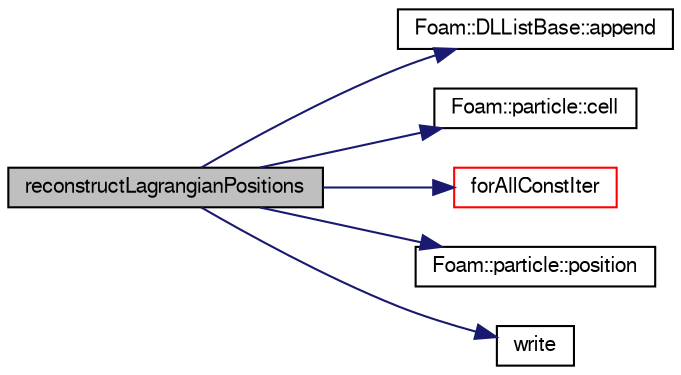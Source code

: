 digraph "reconstructLagrangianPositions"
{
  bgcolor="transparent";
  edge [fontname="FreeSans",fontsize="10",labelfontname="FreeSans",labelfontsize="10"];
  node [fontname="FreeSans",fontsize="10",shape=record];
  rankdir="LR";
  Node129689 [label="reconstructLagrangianPositions",height=0.2,width=0.4,color="black", fillcolor="grey75", style="filled", fontcolor="black"];
  Node129689 -> Node129690 [color="midnightblue",fontsize="10",style="solid",fontname="FreeSans"];
  Node129690 [label="Foam::DLListBase::append",height=0.2,width=0.4,color="black",URL="$a25806.html#aa82f371ea38f48bfd528b4486532a303",tooltip="Add at tail of list. "];
  Node129689 -> Node129691 [color="midnightblue",fontsize="10",style="solid",fontname="FreeSans"];
  Node129691 [label="Foam::particle::cell",height=0.2,width=0.4,color="black",URL="$a23586.html#a76af53d350b5d41cf5fce540cb6cd06a",tooltip="Return current cell particle is in. "];
  Node129689 -> Node129692 [color="midnightblue",fontsize="10",style="solid",fontname="FreeSans"];
  Node129692 [label="forAllConstIter",height=0.2,width=0.4,color="red",URL="$a38141.html#ae21e2836509b0fa7f7cedf6493b11b09"];
  Node129689 -> Node129993 [color="midnightblue",fontsize="10",style="solid",fontname="FreeSans"];
  Node129993 [label="Foam::particle::position",height=0.2,width=0.4,color="black",URL="$a23586.html#aec20ad6ba1a80369ac11240fe4b9360e",tooltip="Return current particle position. "];
  Node129689 -> Node129994 [color="midnightblue",fontsize="10",style="solid",fontname="FreeSans"];
  Node129994 [label="write",height=0.2,width=0.4,color="black",URL="$a19709.html#a8f30b3c2179b03a7acf273e9dea43342"];
}
